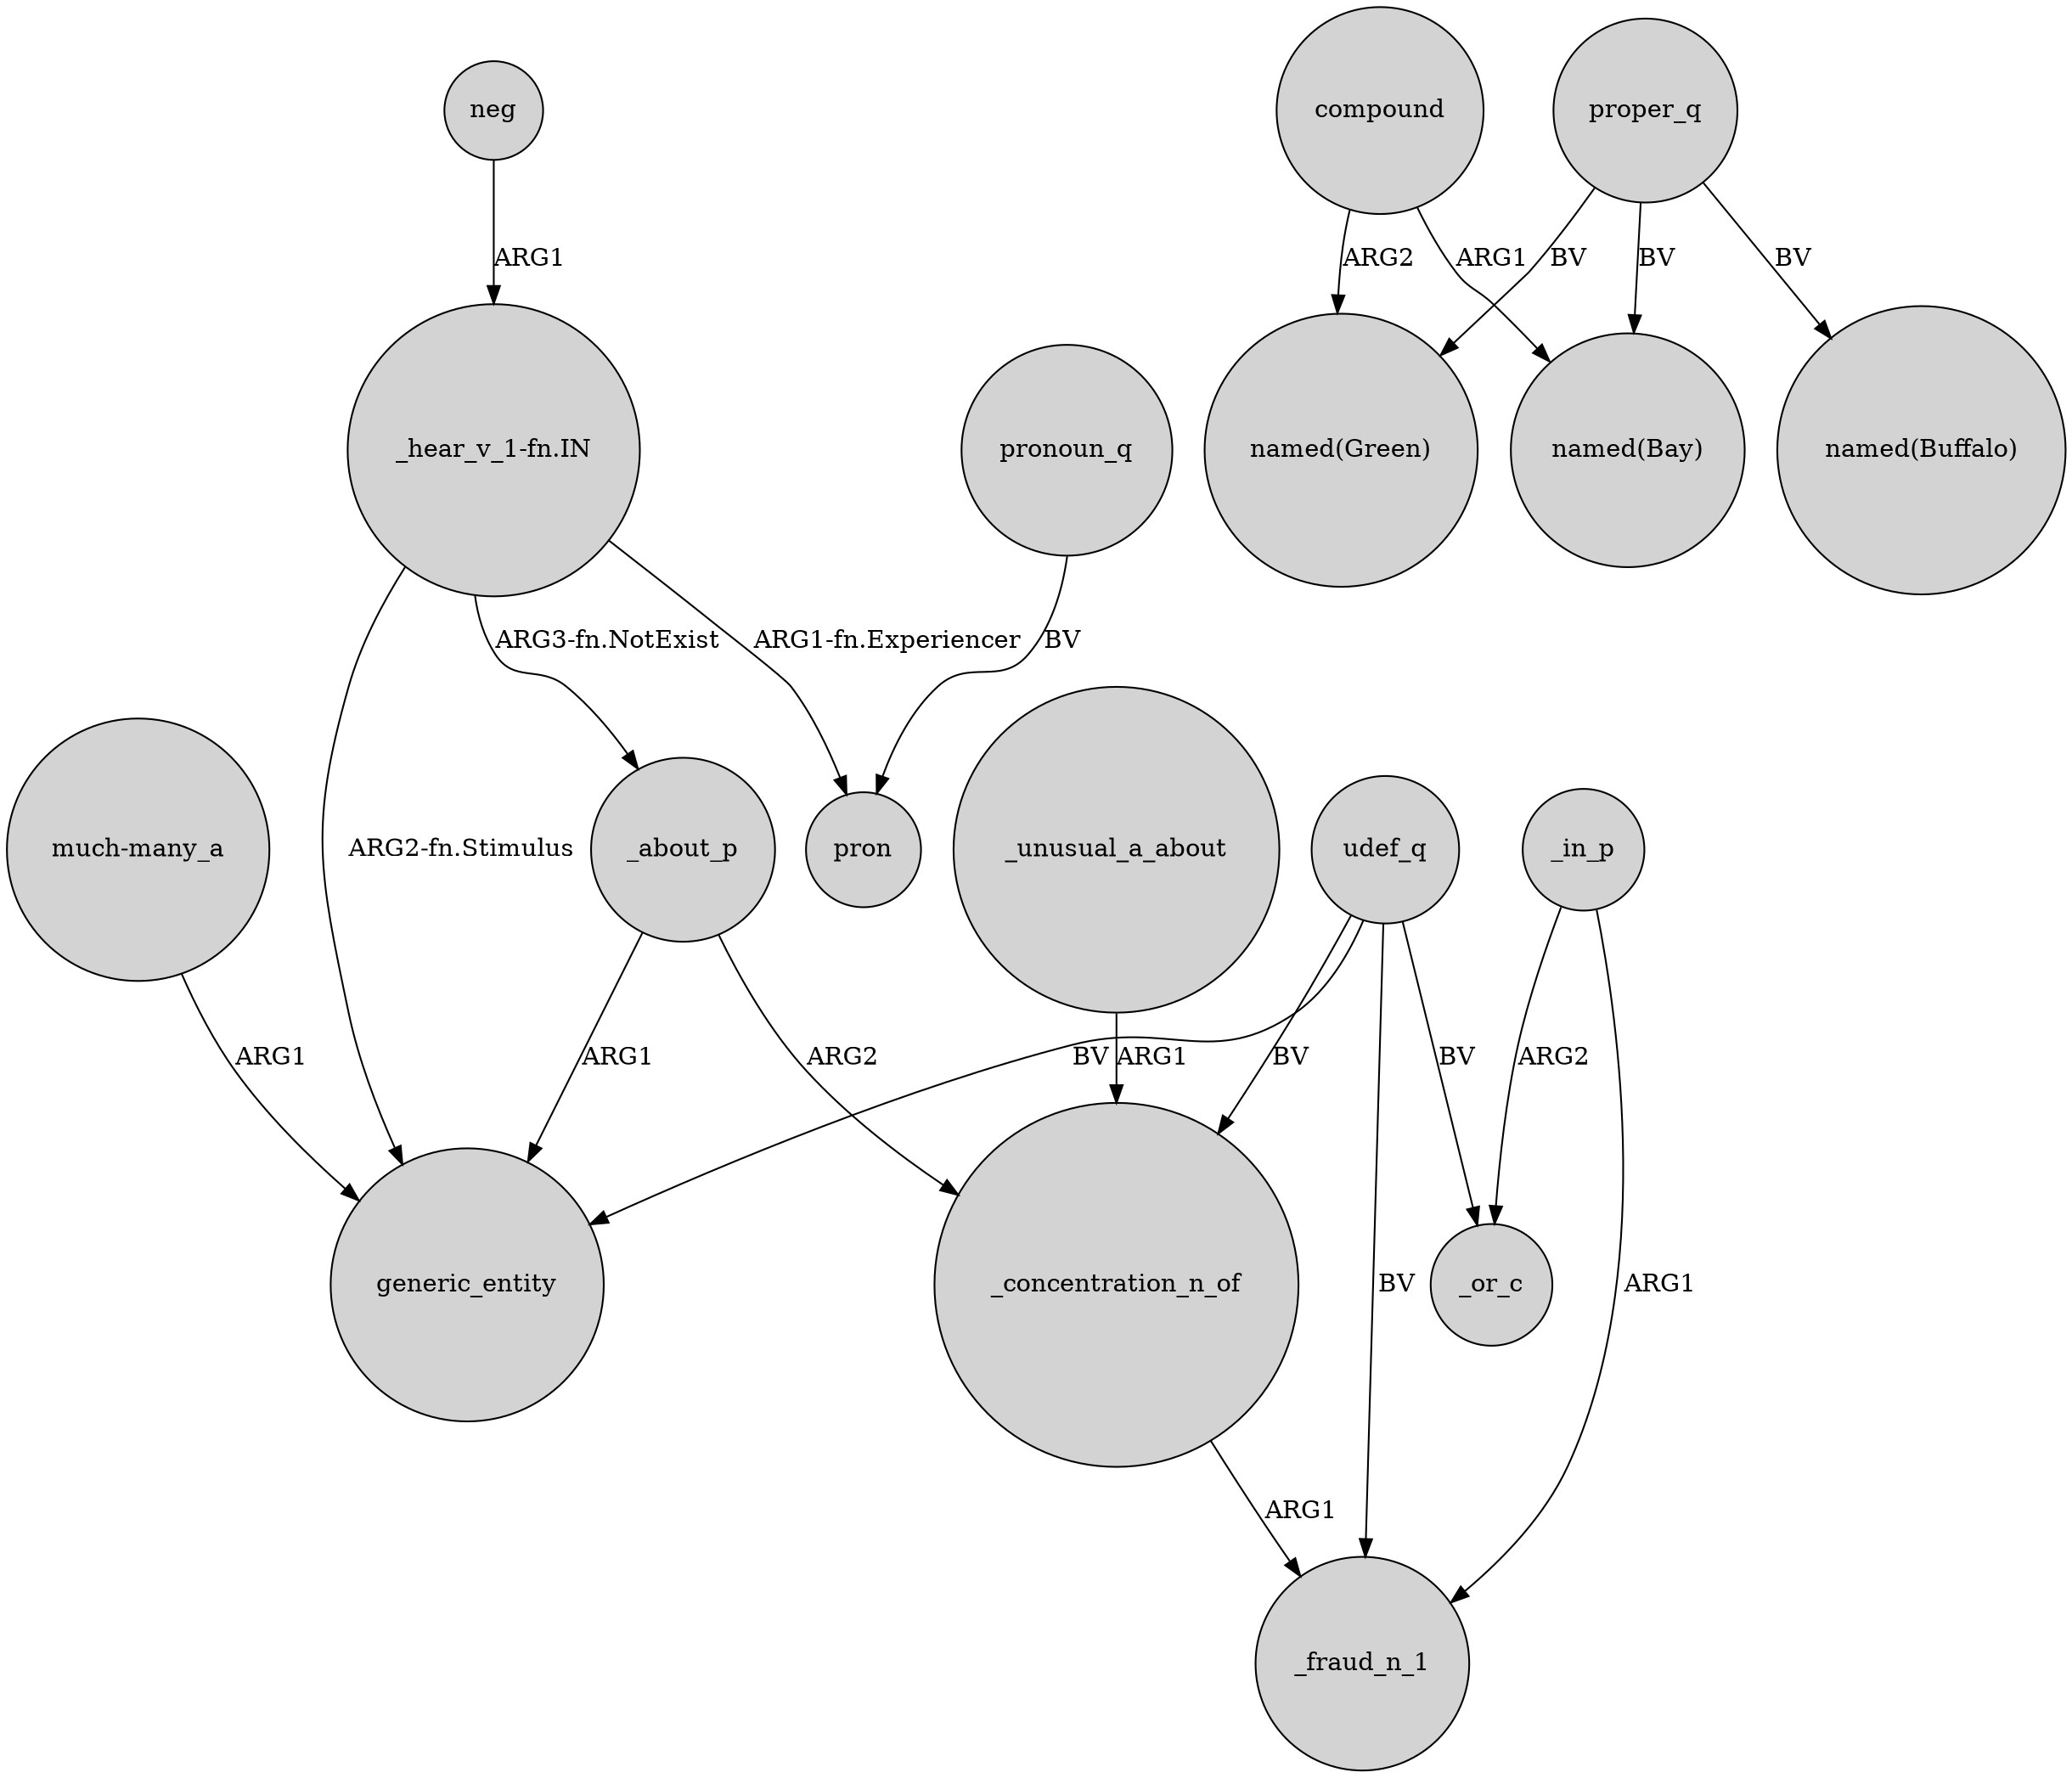 digraph {
	node [shape=circle style=filled]
	udef_q -> generic_entity [label=BV]
	_unusual_a_about -> _concentration_n_of [label=ARG1]
	proper_q -> "named(Bay)" [label=BV]
	compound -> "named(Green)" [label=ARG2]
	"_hear_v_1-fn.IN" -> generic_entity [label="ARG2-fn.Stimulus"]
	"much-many_a" -> generic_entity [label=ARG1]
	"_hear_v_1-fn.IN" -> _about_p [label="ARG3-fn.NotExist"]
	_in_p -> _or_c [label=ARG2]
	neg -> "_hear_v_1-fn.IN" [label=ARG1]
	udef_q -> _or_c [label=BV]
	udef_q -> _fraud_n_1 [label=BV]
	proper_q -> "named(Buffalo)" [label=BV]
	pronoun_q -> pron [label=BV]
	_about_p -> _concentration_n_of [label=ARG2]
	_in_p -> _fraud_n_1 [label=ARG1]
	proper_q -> "named(Green)" [label=BV]
	"_hear_v_1-fn.IN" -> pron [label="ARG1-fn.Experiencer"]
	udef_q -> _concentration_n_of [label=BV]
	compound -> "named(Bay)" [label=ARG1]
	_about_p -> generic_entity [label=ARG1]
	_concentration_n_of -> _fraud_n_1 [label=ARG1]
}
